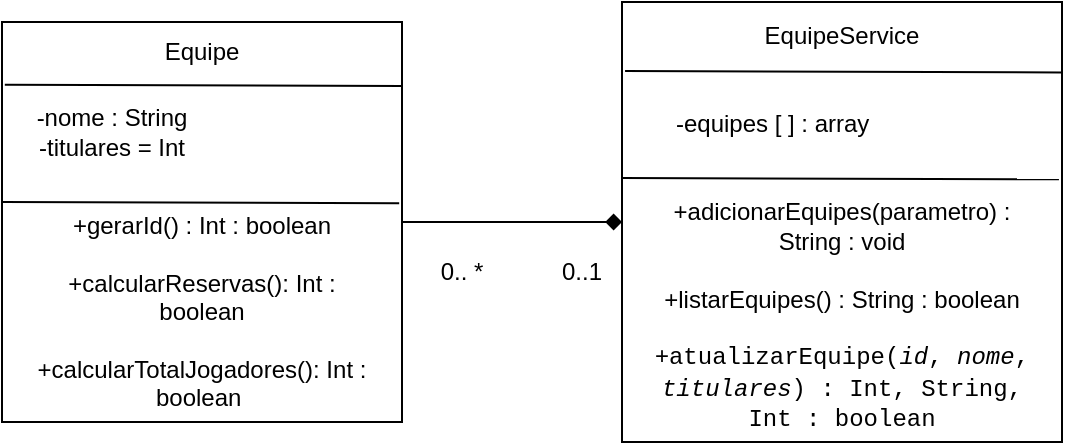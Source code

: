 <mxfile>
    <diagram id="S2J4p7LfK0nAhSZh4giq" name="Página-1">
        <mxGraphModel dx="491" dy="432" grid="1" gridSize="10" guides="1" tooltips="1" connect="1" arrows="1" fold="1" page="1" pageScale="1" pageWidth="827" pageHeight="1169" background="#ffffff" math="0" shadow="0">
            <root>
                <mxCell id="0"/>
                <mxCell id="1" parent="0"/>
                <mxCell id="10" value="" style="group" vertex="1" connectable="0" parent="1">
                    <mxGeometry x="80.0" y="80" width="200.0" height="200" as="geometry"/>
                </mxCell>
                <mxCell id="2" value="" style="whiteSpace=wrap;html=1;aspect=fixed;" vertex="1" parent="10">
                    <mxGeometry x="2.842e-14" width="200" height="200" as="geometry"/>
                </mxCell>
                <mxCell id="3" value="Equipe" style="text;html=1;strokeColor=none;fillColor=none;align=center;verticalAlign=middle;whiteSpace=wrap;rounded=0;" vertex="1" parent="10">
                    <mxGeometry x="50.0" width="100" height="30" as="geometry"/>
                </mxCell>
                <mxCell id="4" value="" style="endArrow=none;html=1;entryX=1;entryY=0.16;entryDx=0;entryDy=0;entryPerimeter=0;exitX=0.007;exitY=0.157;exitDx=0;exitDy=0;exitPerimeter=0;" edge="1" parent="10" source="2" target="2">
                    <mxGeometry width="50" height="50" relative="1" as="geometry">
                        <mxPoint x="2.842e-14" y="40" as="sourcePoint"/>
                        <mxPoint x="50.0" y="-10" as="targetPoint"/>
                    </mxGeometry>
                </mxCell>
                <mxCell id="6" value="-nome : String&lt;br&gt;-titulares = Int" style="text;html=1;strokeColor=none;fillColor=none;align=center;verticalAlign=middle;whiteSpace=wrap;rounded=0;" vertex="1" parent="10">
                    <mxGeometry x="10.0" y="40" width="90" height="30" as="geometry"/>
                </mxCell>
                <mxCell id="7" value="" style="endArrow=none;html=1;entryX=1;entryY=0.16;entryDx=0;entryDy=0;entryPerimeter=0;exitX=0.007;exitY=0.157;exitDx=0;exitDy=0;exitPerimeter=0;" edge="1" parent="10">
                    <mxGeometry width="50" height="50" relative="1" as="geometry">
                        <mxPoint y="90.0" as="sourcePoint"/>
                        <mxPoint x="198.6" y="90.6" as="targetPoint"/>
                    </mxGeometry>
                </mxCell>
                <mxCell id="9" value="&lt;span style=&quot;background-color: rgb(255, 255, 255);&quot;&gt;&lt;font color=&quot;#000000&quot;&gt;+gerarId() : Int : boolean&lt;br&gt;&lt;br&gt;+calcularReservas(): Int : boolean&lt;br&gt;&lt;br&gt;+calcularTotalJogadores(): Int : boolean&amp;nbsp;&lt;/font&gt;&lt;/span&gt;" style="text;html=1;strokeColor=none;fillColor=none;align=center;verticalAlign=middle;whiteSpace=wrap;rounded=0;" vertex="1" parent="10">
                    <mxGeometry x="10.0" y="130" width="180" height="30" as="geometry"/>
                </mxCell>
                <mxCell id="12" value="" style="group" vertex="1" connectable="0" parent="1">
                    <mxGeometry x="390" y="70" width="220" height="220" as="geometry"/>
                </mxCell>
                <mxCell id="13" value="" style="whiteSpace=wrap;html=1;aspect=fixed;" vertex="1" parent="12">
                    <mxGeometry x="3.126e-14" width="220.0" height="220.0" as="geometry"/>
                </mxCell>
                <mxCell id="14" value="EquipeService" style="text;html=1;strokeColor=none;fillColor=none;align=center;verticalAlign=middle;whiteSpace=wrap;rounded=0;" vertex="1" parent="12">
                    <mxGeometry x="55.0" width="110.0" height="33" as="geometry"/>
                </mxCell>
                <mxCell id="15" value="" style="endArrow=none;html=1;entryX=1;entryY=0.16;entryDx=0;entryDy=0;entryPerimeter=0;exitX=0.007;exitY=0.157;exitDx=0;exitDy=0;exitPerimeter=0;" edge="1" parent="12" source="13" target="13">
                    <mxGeometry width="50" height="50" relative="1" as="geometry">
                        <mxPoint x="3.126e-14" y="44" as="sourcePoint"/>
                        <mxPoint x="55.0" y="-11" as="targetPoint"/>
                    </mxGeometry>
                </mxCell>
                <mxCell id="16" value="-equipes [ ] : array&amp;nbsp;" style="text;html=1;strokeColor=none;fillColor=none;align=center;verticalAlign=middle;whiteSpace=wrap;rounded=0;" vertex="1" parent="12">
                    <mxGeometry x="11.0" y="44" width="132.0" height="33" as="geometry"/>
                </mxCell>
                <mxCell id="19" value="" style="endArrow=none;html=1;entryX=1;entryY=0.16;entryDx=0;entryDy=0;entryPerimeter=0;exitX=0.007;exitY=0.157;exitDx=0;exitDy=0;exitPerimeter=0;" edge="1" parent="12">
                    <mxGeometry width="50" height="50" relative="1" as="geometry">
                        <mxPoint x="1.251e-13" y="88.0" as="sourcePoint"/>
                        <mxPoint x="218.46" y="88.66" as="targetPoint"/>
                    </mxGeometry>
                </mxCell>
                <mxCell id="20" value="&lt;font color=&quot;#000000&quot;&gt;&lt;span style=&quot;background-color: rgb(255, 255, 255);&quot;&gt;+adicionarEquipes(parametro) : String : void&lt;br&gt;&lt;/span&gt;&lt;br&gt;&lt;span style=&quot;background-color: rgb(255, 255, 255);&quot;&gt;+listarEquipes() : String : boolean&lt;br&gt;&lt;/span&gt;&lt;br&gt;&lt;span style=&quot;background-color: rgb(255, 255, 255);&quot;&gt;+&lt;font style=&quot;font-size: 12px;&quot;&gt;&lt;span style=&quot;font-family: Consolas, &amp;quot;Courier New&amp;quot;, monospace;&quot;&gt;atualizarEquipe&lt;/span&gt;&lt;span style=&quot;font-family: Consolas, &amp;quot;Courier New&amp;quot;, monospace;&quot;&gt;(&lt;/span&gt;&lt;span style=&quot;font-family: Consolas, &amp;quot;Courier New&amp;quot;, monospace; font-style: italic;&quot;&gt;id&lt;/span&gt;&lt;span style=&quot;font-family: Consolas, &amp;quot;Courier New&amp;quot;, monospace;&quot;&gt;, &lt;/span&gt;&lt;span style=&quot;font-family: Consolas, &amp;quot;Courier New&amp;quot;, monospace; font-style: italic;&quot;&gt;nome&lt;/span&gt;&lt;span style=&quot;font-family: Consolas, &amp;quot;Courier New&amp;quot;, monospace;&quot;&gt;, &lt;/span&gt;&lt;span style=&quot;font-family: Consolas, &amp;quot;Courier New&amp;quot;, monospace; font-style: italic;&quot;&gt;titulares&lt;/span&gt;&lt;span style=&quot;font-family: Consolas, &amp;quot;Courier New&amp;quot;, monospace;&quot;&gt;) : Int, String, Int : boolean&lt;/span&gt;&lt;/font&gt;&lt;/span&gt;&lt;/font&gt;" style="text;html=1;strokeColor=none;fillColor=none;align=center;verticalAlign=middle;whiteSpace=wrap;rounded=0;" vertex="1" parent="12">
                    <mxGeometry x="11.0" y="140" width="198.0" height="33" as="geometry"/>
                </mxCell>
                <mxCell id="21" style="edgeStyle=none;html=1;entryX=0;entryY=0.5;entryDx=0;entryDy=0;fontSize=12;fontColor=#FFFFFF;endArrow=diamond;endFill=1;exitX=1;exitY=0.5;exitDx=0;exitDy=0;strokeColor=#000000;" edge="1" parent="1" source="2" target="13">
                    <mxGeometry relative="1" as="geometry">
                        <mxPoint x="280" y="226" as="sourcePoint"/>
                    </mxGeometry>
                </mxCell>
                <mxCell id="22" value="&lt;font color=&quot;#000000&quot;&gt;0.. *&lt;/font&gt;" style="text;html=1;strokeColor=none;fillColor=none;align=center;verticalAlign=middle;whiteSpace=wrap;rounded=0;fontSize=12;fontColor=#FFFFFF;" vertex="1" parent="1">
                    <mxGeometry x="280" y="190" width="60" height="30" as="geometry"/>
                </mxCell>
                <mxCell id="23" value="&lt;font color=&quot;#000000&quot;&gt;0..1&lt;/font&gt;" style="text;html=1;align=center;verticalAlign=middle;whiteSpace=wrap;rounded=0;fontSize=12;" vertex="1" parent="1">
                    <mxGeometry x="340" y="190" width="60" height="30" as="geometry"/>
                </mxCell>
            </root>
        </mxGraphModel>
    </diagram>
</mxfile>